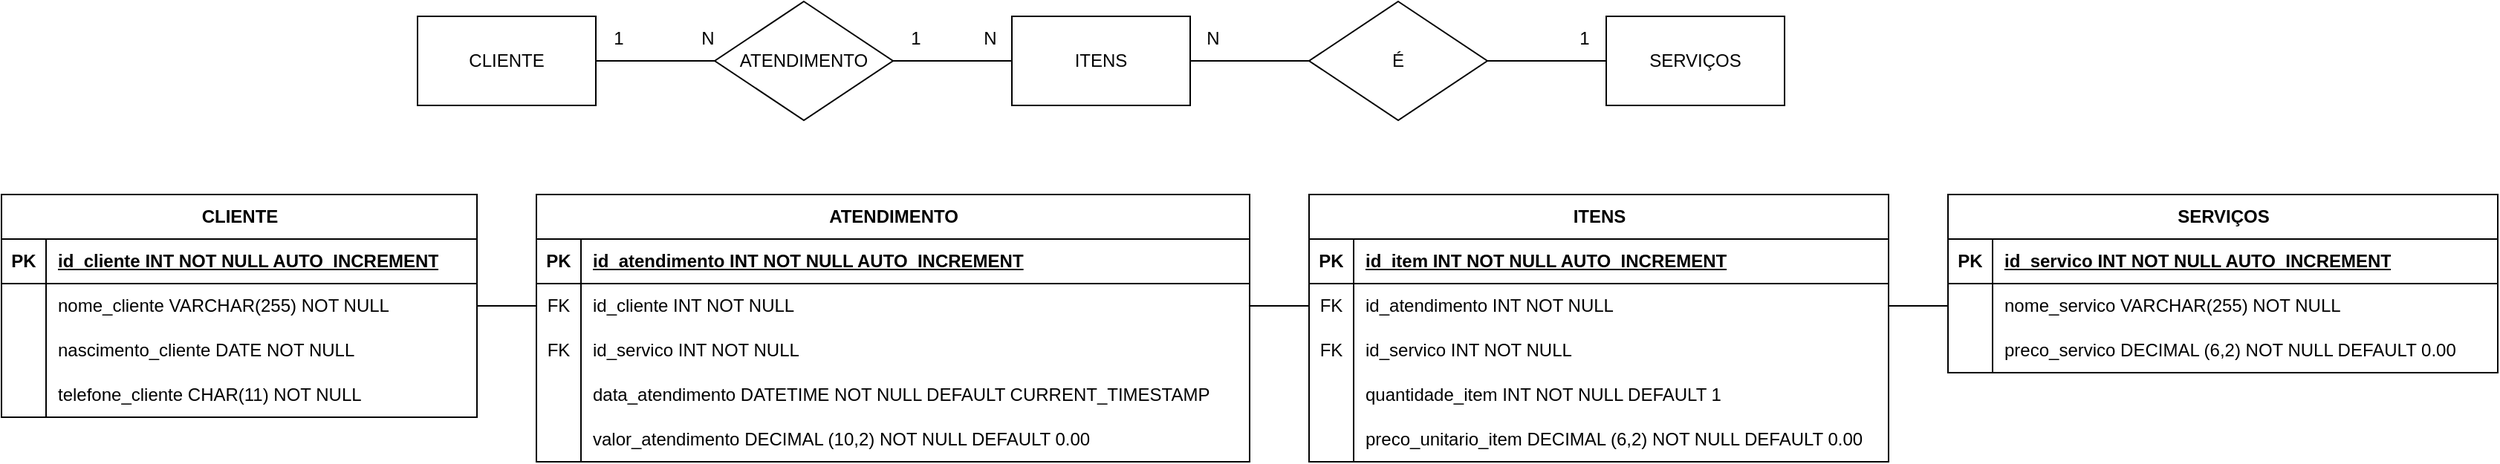 <mxfile version="24.7.5">
  <diagram name="Página-1" id="kSfSmnDuBOXMqO1M5vQX">
    <mxGraphModel dx="1733" dy="519" grid="1" gridSize="10" guides="1" tooltips="1" connect="1" arrows="1" fold="1" page="1" pageScale="1" pageWidth="827" pageHeight="1169" math="0" shadow="0">
      <root>
        <mxCell id="0" />
        <mxCell id="1" parent="0" />
        <mxCell id="hvA9nqk_0xzh0wkpXu9r-1" value="CLIENTE" style="rounded=0;whiteSpace=wrap;html=1;" parent="1" vertex="1">
          <mxGeometry x="120" y="80" width="120" height="60" as="geometry" />
        </mxCell>
        <mxCell id="hvA9nqk_0xzh0wkpXu9r-2" value="SERVIÇOS" style="rounded=0;whiteSpace=wrap;html=1;" parent="1" vertex="1">
          <mxGeometry x="920" y="80" width="120" height="60" as="geometry" />
        </mxCell>
        <mxCell id="akcFe8XNmVdOwuLe8Pir-12" style="edgeStyle=orthogonalEdgeStyle;rounded=0;orthogonalLoop=1;jettySize=auto;html=1;exitX=1;exitY=0.5;exitDx=0;exitDy=0;entryX=0;entryY=0.5;entryDx=0;entryDy=0;endArrow=none;endFill=0;" parent="1" source="hvA9nqk_0xzh0wkpXu9r-3" target="akcFe8XNmVdOwuLe8Pir-11" edge="1">
          <mxGeometry relative="1" as="geometry" />
        </mxCell>
        <mxCell id="hvA9nqk_0xzh0wkpXu9r-3" value="ATENDIMENTO" style="rhombus;whiteSpace=wrap;html=1;" parent="1" vertex="1">
          <mxGeometry x="320" y="70" width="120" height="80" as="geometry" />
        </mxCell>
        <mxCell id="hvA9nqk_0xzh0wkpXu9r-4" value="" style="endArrow=none;html=1;rounded=0;exitX=1;exitY=0.5;exitDx=0;exitDy=0;entryX=0;entryY=0.5;entryDx=0;entryDy=0;" parent="1" source="hvA9nqk_0xzh0wkpXu9r-1" target="hvA9nqk_0xzh0wkpXu9r-3" edge="1">
          <mxGeometry width="50" height="50" relative="1" as="geometry">
            <mxPoint x="390" y="300" as="sourcePoint" />
            <mxPoint x="440" y="250" as="targetPoint" />
          </mxGeometry>
        </mxCell>
        <mxCell id="hvA9nqk_0xzh0wkpXu9r-8" value="CLIENTE" style="shape=table;startSize=30;container=1;collapsible=1;childLayout=tableLayout;fixedRows=1;rowLines=0;fontStyle=1;align=center;resizeLast=1;html=1;" parent="1" vertex="1">
          <mxGeometry x="-160" y="200" width="320" height="150" as="geometry" />
        </mxCell>
        <mxCell id="hvA9nqk_0xzh0wkpXu9r-9" value="" style="shape=tableRow;horizontal=0;startSize=0;swimlaneHead=0;swimlaneBody=0;fillColor=none;collapsible=0;dropTarget=0;points=[[0,0.5],[1,0.5]];portConstraint=eastwest;top=0;left=0;right=0;bottom=1;" parent="hvA9nqk_0xzh0wkpXu9r-8" vertex="1">
          <mxGeometry y="30" width="320" height="30" as="geometry" />
        </mxCell>
        <mxCell id="hvA9nqk_0xzh0wkpXu9r-10" value="PK" style="shape=partialRectangle;connectable=0;fillColor=none;top=0;left=0;bottom=0;right=0;fontStyle=1;overflow=hidden;whiteSpace=wrap;html=1;" parent="hvA9nqk_0xzh0wkpXu9r-9" vertex="1">
          <mxGeometry width="30" height="30" as="geometry">
            <mxRectangle width="30" height="30" as="alternateBounds" />
          </mxGeometry>
        </mxCell>
        <mxCell id="hvA9nqk_0xzh0wkpXu9r-11" value="id_cliente INT NOT NULL AUTO_INCREMENT" style="shape=partialRectangle;connectable=0;fillColor=none;top=0;left=0;bottom=0;right=0;align=left;spacingLeft=6;fontStyle=5;overflow=hidden;whiteSpace=wrap;html=1;" parent="hvA9nqk_0xzh0wkpXu9r-9" vertex="1">
          <mxGeometry x="30" width="290" height="30" as="geometry">
            <mxRectangle width="290" height="30" as="alternateBounds" />
          </mxGeometry>
        </mxCell>
        <mxCell id="hvA9nqk_0xzh0wkpXu9r-12" value="" style="shape=tableRow;horizontal=0;startSize=0;swimlaneHead=0;swimlaneBody=0;fillColor=none;collapsible=0;dropTarget=0;points=[[0,0.5],[1,0.5]];portConstraint=eastwest;top=0;left=0;right=0;bottom=0;" parent="hvA9nqk_0xzh0wkpXu9r-8" vertex="1">
          <mxGeometry y="60" width="320" height="30" as="geometry" />
        </mxCell>
        <mxCell id="hvA9nqk_0xzh0wkpXu9r-13" value="" style="shape=partialRectangle;connectable=0;fillColor=none;top=0;left=0;bottom=0;right=0;editable=1;overflow=hidden;whiteSpace=wrap;html=1;" parent="hvA9nqk_0xzh0wkpXu9r-12" vertex="1">
          <mxGeometry width="30" height="30" as="geometry">
            <mxRectangle width="30" height="30" as="alternateBounds" />
          </mxGeometry>
        </mxCell>
        <mxCell id="hvA9nqk_0xzh0wkpXu9r-14" value="nome_cliente VARCHAR(255) NOT NULL" style="shape=partialRectangle;connectable=0;fillColor=none;top=0;left=0;bottom=0;right=0;align=left;spacingLeft=6;overflow=hidden;whiteSpace=wrap;html=1;" parent="hvA9nqk_0xzh0wkpXu9r-12" vertex="1">
          <mxGeometry x="30" width="290" height="30" as="geometry">
            <mxRectangle width="290" height="30" as="alternateBounds" />
          </mxGeometry>
        </mxCell>
        <mxCell id="hvA9nqk_0xzh0wkpXu9r-15" value="" style="shape=tableRow;horizontal=0;startSize=0;swimlaneHead=0;swimlaneBody=0;fillColor=none;collapsible=0;dropTarget=0;points=[[0,0.5],[1,0.5]];portConstraint=eastwest;top=0;left=0;right=0;bottom=0;" parent="hvA9nqk_0xzh0wkpXu9r-8" vertex="1">
          <mxGeometry y="90" width="320" height="30" as="geometry" />
        </mxCell>
        <mxCell id="hvA9nqk_0xzh0wkpXu9r-16" value="" style="shape=partialRectangle;connectable=0;fillColor=none;top=0;left=0;bottom=0;right=0;editable=1;overflow=hidden;whiteSpace=wrap;html=1;" parent="hvA9nqk_0xzh0wkpXu9r-15" vertex="1">
          <mxGeometry width="30" height="30" as="geometry">
            <mxRectangle width="30" height="30" as="alternateBounds" />
          </mxGeometry>
        </mxCell>
        <mxCell id="hvA9nqk_0xzh0wkpXu9r-17" value="nascimento_cliente DATE NOT NULL" style="shape=partialRectangle;connectable=0;fillColor=none;top=0;left=0;bottom=0;right=0;align=left;spacingLeft=6;overflow=hidden;whiteSpace=wrap;html=1;" parent="hvA9nqk_0xzh0wkpXu9r-15" vertex="1">
          <mxGeometry x="30" width="290" height="30" as="geometry">
            <mxRectangle width="290" height="30" as="alternateBounds" />
          </mxGeometry>
        </mxCell>
        <mxCell id="hvA9nqk_0xzh0wkpXu9r-18" value="" style="shape=tableRow;horizontal=0;startSize=0;swimlaneHead=0;swimlaneBody=0;fillColor=none;collapsible=0;dropTarget=0;points=[[0,0.5],[1,0.5]];portConstraint=eastwest;top=0;left=0;right=0;bottom=0;" parent="hvA9nqk_0xzh0wkpXu9r-8" vertex="1">
          <mxGeometry y="120" width="320" height="30" as="geometry" />
        </mxCell>
        <mxCell id="hvA9nqk_0xzh0wkpXu9r-19" value="" style="shape=partialRectangle;connectable=0;fillColor=none;top=0;left=0;bottom=0;right=0;editable=1;overflow=hidden;whiteSpace=wrap;html=1;" parent="hvA9nqk_0xzh0wkpXu9r-18" vertex="1">
          <mxGeometry width="30" height="30" as="geometry">
            <mxRectangle width="30" height="30" as="alternateBounds" />
          </mxGeometry>
        </mxCell>
        <mxCell id="hvA9nqk_0xzh0wkpXu9r-20" value="telefone_cliente CHAR(11) NOT NULL" style="shape=partialRectangle;connectable=0;fillColor=none;top=0;left=0;bottom=0;right=0;align=left;spacingLeft=6;overflow=hidden;whiteSpace=wrap;html=1;" parent="hvA9nqk_0xzh0wkpXu9r-18" vertex="1">
          <mxGeometry x="30" width="290" height="30" as="geometry">
            <mxRectangle width="290" height="30" as="alternateBounds" />
          </mxGeometry>
        </mxCell>
        <mxCell id="hvA9nqk_0xzh0wkpXu9r-21" value="ATENDIMENTO" style="shape=table;startSize=30;container=1;collapsible=1;childLayout=tableLayout;fixedRows=1;rowLines=0;fontStyle=1;align=center;resizeLast=1;html=1;" parent="1" vertex="1">
          <mxGeometry x="200" y="200" width="480" height="180" as="geometry" />
        </mxCell>
        <mxCell id="hvA9nqk_0xzh0wkpXu9r-22" value="" style="shape=tableRow;horizontal=0;startSize=0;swimlaneHead=0;swimlaneBody=0;fillColor=none;collapsible=0;dropTarget=0;points=[[0,0.5],[1,0.5]];portConstraint=eastwest;top=0;left=0;right=0;bottom=1;" parent="hvA9nqk_0xzh0wkpXu9r-21" vertex="1">
          <mxGeometry y="30" width="480" height="30" as="geometry" />
        </mxCell>
        <mxCell id="hvA9nqk_0xzh0wkpXu9r-23" value="PK" style="shape=partialRectangle;connectable=0;fillColor=none;top=0;left=0;bottom=0;right=0;fontStyle=1;overflow=hidden;whiteSpace=wrap;html=1;" parent="hvA9nqk_0xzh0wkpXu9r-22" vertex="1">
          <mxGeometry width="30" height="30" as="geometry">
            <mxRectangle width="30" height="30" as="alternateBounds" />
          </mxGeometry>
        </mxCell>
        <mxCell id="hvA9nqk_0xzh0wkpXu9r-24" value="id_atendimento INT NOT NULL AUTO_INCREMENT" style="shape=partialRectangle;connectable=0;fillColor=none;top=0;left=0;bottom=0;right=0;align=left;spacingLeft=6;fontStyle=5;overflow=hidden;whiteSpace=wrap;html=1;" parent="hvA9nqk_0xzh0wkpXu9r-22" vertex="1">
          <mxGeometry x="30" width="450" height="30" as="geometry">
            <mxRectangle width="450" height="30" as="alternateBounds" />
          </mxGeometry>
        </mxCell>
        <mxCell id="hvA9nqk_0xzh0wkpXu9r-25" value="" style="shape=tableRow;horizontal=0;startSize=0;swimlaneHead=0;swimlaneBody=0;fillColor=none;collapsible=0;dropTarget=0;points=[[0,0.5],[1,0.5]];portConstraint=eastwest;top=0;left=0;right=0;bottom=0;" parent="hvA9nqk_0xzh0wkpXu9r-21" vertex="1">
          <mxGeometry y="60" width="480" height="30" as="geometry" />
        </mxCell>
        <mxCell id="hvA9nqk_0xzh0wkpXu9r-26" value="FK" style="shape=partialRectangle;connectable=0;fillColor=none;top=0;left=0;bottom=0;right=0;editable=1;overflow=hidden;whiteSpace=wrap;html=1;" parent="hvA9nqk_0xzh0wkpXu9r-25" vertex="1">
          <mxGeometry width="30" height="30" as="geometry">
            <mxRectangle width="30" height="30" as="alternateBounds" />
          </mxGeometry>
        </mxCell>
        <mxCell id="hvA9nqk_0xzh0wkpXu9r-27" value="id_cliente INT NOT NULL" style="shape=partialRectangle;connectable=0;fillColor=none;top=0;left=0;bottom=0;right=0;align=left;spacingLeft=6;overflow=hidden;whiteSpace=wrap;html=1;" parent="hvA9nqk_0xzh0wkpXu9r-25" vertex="1">
          <mxGeometry x="30" width="450" height="30" as="geometry">
            <mxRectangle width="450" height="30" as="alternateBounds" />
          </mxGeometry>
        </mxCell>
        <mxCell id="hvA9nqk_0xzh0wkpXu9r-28" value="" style="shape=tableRow;horizontal=0;startSize=0;swimlaneHead=0;swimlaneBody=0;fillColor=none;collapsible=0;dropTarget=0;points=[[0,0.5],[1,0.5]];portConstraint=eastwest;top=0;left=0;right=0;bottom=0;" parent="hvA9nqk_0xzh0wkpXu9r-21" vertex="1">
          <mxGeometry y="90" width="480" height="30" as="geometry" />
        </mxCell>
        <mxCell id="hvA9nqk_0xzh0wkpXu9r-29" value="FK" style="shape=partialRectangle;connectable=0;fillColor=none;top=0;left=0;bottom=0;right=0;editable=1;overflow=hidden;whiteSpace=wrap;html=1;" parent="hvA9nqk_0xzh0wkpXu9r-28" vertex="1">
          <mxGeometry width="30" height="30" as="geometry">
            <mxRectangle width="30" height="30" as="alternateBounds" />
          </mxGeometry>
        </mxCell>
        <mxCell id="hvA9nqk_0xzh0wkpXu9r-30" value="id_servico INT NOT NULL" style="shape=partialRectangle;connectable=0;fillColor=none;top=0;left=0;bottom=0;right=0;align=left;spacingLeft=6;overflow=hidden;whiteSpace=wrap;html=1;" parent="hvA9nqk_0xzh0wkpXu9r-28" vertex="1">
          <mxGeometry x="30" width="450" height="30" as="geometry">
            <mxRectangle width="450" height="30" as="alternateBounds" />
          </mxGeometry>
        </mxCell>
        <mxCell id="hvA9nqk_0xzh0wkpXu9r-44" value="" style="shape=tableRow;horizontal=0;startSize=0;swimlaneHead=0;swimlaneBody=0;fillColor=none;collapsible=0;dropTarget=0;points=[[0,0.5],[1,0.5]];portConstraint=eastwest;top=0;left=0;right=0;bottom=0;" parent="hvA9nqk_0xzh0wkpXu9r-21" vertex="1">
          <mxGeometry y="120" width="480" height="30" as="geometry" />
        </mxCell>
        <mxCell id="hvA9nqk_0xzh0wkpXu9r-45" value="" style="shape=partialRectangle;connectable=0;fillColor=none;top=0;left=0;bottom=0;right=0;editable=1;overflow=hidden;whiteSpace=wrap;html=1;" parent="hvA9nqk_0xzh0wkpXu9r-44" vertex="1">
          <mxGeometry width="30" height="30" as="geometry">
            <mxRectangle width="30" height="30" as="alternateBounds" />
          </mxGeometry>
        </mxCell>
        <mxCell id="hvA9nqk_0xzh0wkpXu9r-46" value="data_atendimento DATETIME NOT NULL DEFAULT CURRENT_TIMESTAMP" style="shape=partialRectangle;connectable=0;fillColor=none;top=0;left=0;bottom=0;right=0;align=left;spacingLeft=6;overflow=hidden;whiteSpace=wrap;html=1;" parent="hvA9nqk_0xzh0wkpXu9r-44" vertex="1">
          <mxGeometry x="30" width="450" height="30" as="geometry">
            <mxRectangle width="450" height="30" as="alternateBounds" />
          </mxGeometry>
        </mxCell>
        <mxCell id="hvA9nqk_0xzh0wkpXu9r-49" value="" style="shape=tableRow;horizontal=0;startSize=0;swimlaneHead=0;swimlaneBody=0;fillColor=none;collapsible=0;dropTarget=0;points=[[0,0.5],[1,0.5]];portConstraint=eastwest;top=0;left=0;right=0;bottom=0;" parent="hvA9nqk_0xzh0wkpXu9r-21" vertex="1">
          <mxGeometry y="150" width="480" height="30" as="geometry" />
        </mxCell>
        <mxCell id="hvA9nqk_0xzh0wkpXu9r-50" value="" style="shape=partialRectangle;connectable=0;fillColor=none;top=0;left=0;bottom=0;right=0;editable=1;overflow=hidden;whiteSpace=wrap;html=1;" parent="hvA9nqk_0xzh0wkpXu9r-49" vertex="1">
          <mxGeometry width="30" height="30" as="geometry">
            <mxRectangle width="30" height="30" as="alternateBounds" />
          </mxGeometry>
        </mxCell>
        <mxCell id="hvA9nqk_0xzh0wkpXu9r-51" value="valor_atendimento DECIMAL (10,2) NOT NULL DEFAULT 0.00" style="shape=partialRectangle;connectable=0;fillColor=none;top=0;left=0;bottom=0;right=0;align=left;spacingLeft=6;overflow=hidden;whiteSpace=wrap;html=1;" parent="hvA9nqk_0xzh0wkpXu9r-49" vertex="1">
          <mxGeometry x="30" width="450" height="30" as="geometry">
            <mxRectangle width="450" height="30" as="alternateBounds" />
          </mxGeometry>
        </mxCell>
        <mxCell id="hvA9nqk_0xzh0wkpXu9r-34" value="ITENS" style="shape=table;startSize=30;container=1;collapsible=1;childLayout=tableLayout;fixedRows=1;rowLines=0;fontStyle=1;align=center;resizeLast=1;html=1;" parent="1" vertex="1">
          <mxGeometry x="720" y="200" width="390" height="180" as="geometry" />
        </mxCell>
        <mxCell id="hvA9nqk_0xzh0wkpXu9r-35" value="" style="shape=tableRow;horizontal=0;startSize=0;swimlaneHead=0;swimlaneBody=0;fillColor=none;collapsible=0;dropTarget=0;points=[[0,0.5],[1,0.5]];portConstraint=eastwest;top=0;left=0;right=0;bottom=1;" parent="hvA9nqk_0xzh0wkpXu9r-34" vertex="1">
          <mxGeometry y="30" width="390" height="30" as="geometry" />
        </mxCell>
        <mxCell id="hvA9nqk_0xzh0wkpXu9r-36" value="PK" style="shape=partialRectangle;connectable=0;fillColor=none;top=0;left=0;bottom=0;right=0;fontStyle=1;overflow=hidden;whiteSpace=wrap;html=1;" parent="hvA9nqk_0xzh0wkpXu9r-35" vertex="1">
          <mxGeometry width="30" height="30" as="geometry">
            <mxRectangle width="30" height="30" as="alternateBounds" />
          </mxGeometry>
        </mxCell>
        <mxCell id="hvA9nqk_0xzh0wkpXu9r-37" value="id_item INT NOT NULL AUTO_INCREMENT" style="shape=partialRectangle;connectable=0;fillColor=none;top=0;left=0;bottom=0;right=0;align=left;spacingLeft=6;fontStyle=5;overflow=hidden;whiteSpace=wrap;html=1;" parent="hvA9nqk_0xzh0wkpXu9r-35" vertex="1">
          <mxGeometry x="30" width="360" height="30" as="geometry">
            <mxRectangle width="360" height="30" as="alternateBounds" />
          </mxGeometry>
        </mxCell>
        <mxCell id="hvA9nqk_0xzh0wkpXu9r-38" value="" style="shape=tableRow;horizontal=0;startSize=0;swimlaneHead=0;swimlaneBody=0;fillColor=none;collapsible=0;dropTarget=0;points=[[0,0.5],[1,0.5]];portConstraint=eastwest;top=0;left=0;right=0;bottom=0;" parent="hvA9nqk_0xzh0wkpXu9r-34" vertex="1">
          <mxGeometry y="60" width="390" height="30" as="geometry" />
        </mxCell>
        <mxCell id="hvA9nqk_0xzh0wkpXu9r-39" value="FK" style="shape=partialRectangle;connectable=0;fillColor=none;top=0;left=0;bottom=0;right=0;editable=1;overflow=hidden;whiteSpace=wrap;html=1;" parent="hvA9nqk_0xzh0wkpXu9r-38" vertex="1">
          <mxGeometry width="30" height="30" as="geometry">
            <mxRectangle width="30" height="30" as="alternateBounds" />
          </mxGeometry>
        </mxCell>
        <mxCell id="hvA9nqk_0xzh0wkpXu9r-40" value="id_atendimento INT NOT NULL" style="shape=partialRectangle;connectable=0;fillColor=none;top=0;left=0;bottom=0;right=0;align=left;spacingLeft=6;overflow=hidden;whiteSpace=wrap;html=1;" parent="hvA9nqk_0xzh0wkpXu9r-38" vertex="1">
          <mxGeometry x="30" width="360" height="30" as="geometry">
            <mxRectangle width="360" height="30" as="alternateBounds" />
          </mxGeometry>
        </mxCell>
        <mxCell id="hvA9nqk_0xzh0wkpXu9r-41" value="" style="shape=tableRow;horizontal=0;startSize=0;swimlaneHead=0;swimlaneBody=0;fillColor=none;collapsible=0;dropTarget=0;points=[[0,0.5],[1,0.5]];portConstraint=eastwest;top=0;left=0;right=0;bottom=0;" parent="hvA9nqk_0xzh0wkpXu9r-34" vertex="1">
          <mxGeometry y="90" width="390" height="30" as="geometry" />
        </mxCell>
        <mxCell id="hvA9nqk_0xzh0wkpXu9r-42" value="FK" style="shape=partialRectangle;connectable=0;fillColor=none;top=0;left=0;bottom=0;right=0;editable=1;overflow=hidden;whiteSpace=wrap;html=1;" parent="hvA9nqk_0xzh0wkpXu9r-41" vertex="1">
          <mxGeometry width="30" height="30" as="geometry">
            <mxRectangle width="30" height="30" as="alternateBounds" />
          </mxGeometry>
        </mxCell>
        <mxCell id="hvA9nqk_0xzh0wkpXu9r-43" value="id_servico INT NOT NULL" style="shape=partialRectangle;connectable=0;fillColor=none;top=0;left=0;bottom=0;right=0;align=left;spacingLeft=6;overflow=hidden;whiteSpace=wrap;html=1;" parent="hvA9nqk_0xzh0wkpXu9r-41" vertex="1">
          <mxGeometry x="30" width="360" height="30" as="geometry">
            <mxRectangle width="360" height="30" as="alternateBounds" />
          </mxGeometry>
        </mxCell>
        <mxCell id="akcFe8XNmVdOwuLe8Pir-17" value="" style="shape=tableRow;horizontal=0;startSize=0;swimlaneHead=0;swimlaneBody=0;fillColor=none;collapsible=0;dropTarget=0;points=[[0,0.5],[1,0.5]];portConstraint=eastwest;top=0;left=0;right=0;bottom=0;" parent="hvA9nqk_0xzh0wkpXu9r-34" vertex="1">
          <mxGeometry y="120" width="390" height="30" as="geometry" />
        </mxCell>
        <mxCell id="akcFe8XNmVdOwuLe8Pir-18" value="" style="shape=partialRectangle;connectable=0;fillColor=none;top=0;left=0;bottom=0;right=0;editable=1;overflow=hidden;whiteSpace=wrap;html=1;" parent="akcFe8XNmVdOwuLe8Pir-17" vertex="1">
          <mxGeometry width="30" height="30" as="geometry">
            <mxRectangle width="30" height="30" as="alternateBounds" />
          </mxGeometry>
        </mxCell>
        <mxCell id="akcFe8XNmVdOwuLe8Pir-19" value="quantidade_item INT NOT NULL DEFAULT 1" style="shape=partialRectangle;connectable=0;fillColor=none;top=0;left=0;bottom=0;right=0;align=left;spacingLeft=6;overflow=hidden;whiteSpace=wrap;html=1;" parent="akcFe8XNmVdOwuLe8Pir-17" vertex="1">
          <mxGeometry x="30" width="360" height="30" as="geometry">
            <mxRectangle width="360" height="30" as="alternateBounds" />
          </mxGeometry>
        </mxCell>
        <mxCell id="akcFe8XNmVdOwuLe8Pir-20" value="" style="shape=tableRow;horizontal=0;startSize=0;swimlaneHead=0;swimlaneBody=0;fillColor=none;collapsible=0;dropTarget=0;points=[[0,0.5],[1,0.5]];portConstraint=eastwest;top=0;left=0;right=0;bottom=0;" parent="hvA9nqk_0xzh0wkpXu9r-34" vertex="1">
          <mxGeometry y="150" width="390" height="30" as="geometry" />
        </mxCell>
        <mxCell id="akcFe8XNmVdOwuLe8Pir-21" value="" style="shape=partialRectangle;connectable=0;fillColor=none;top=0;left=0;bottom=0;right=0;editable=1;overflow=hidden;whiteSpace=wrap;html=1;" parent="akcFe8XNmVdOwuLe8Pir-20" vertex="1">
          <mxGeometry width="30" height="30" as="geometry">
            <mxRectangle width="30" height="30" as="alternateBounds" />
          </mxGeometry>
        </mxCell>
        <mxCell id="akcFe8XNmVdOwuLe8Pir-22" value="preco_unitario_item DECIMAL (6,2) NOT NULL DEFAULT 0.00" style="shape=partialRectangle;connectable=0;fillColor=none;top=0;left=0;bottom=0;right=0;align=left;spacingLeft=6;overflow=hidden;whiteSpace=wrap;html=1;" parent="akcFe8XNmVdOwuLe8Pir-20" vertex="1">
          <mxGeometry x="30" width="360" height="30" as="geometry">
            <mxRectangle width="360" height="30" as="alternateBounds" />
          </mxGeometry>
        </mxCell>
        <mxCell id="hvA9nqk_0xzh0wkpXu9r-55" style="edgeStyle=orthogonalEdgeStyle;rounded=0;orthogonalLoop=1;jettySize=auto;html=1;exitX=1;exitY=0.5;exitDx=0;exitDy=0;entryX=0;entryY=0.5;entryDx=0;entryDy=0;endArrow=none;endFill=0;" parent="1" source="hvA9nqk_0xzh0wkpXu9r-12" target="hvA9nqk_0xzh0wkpXu9r-25" edge="1">
          <mxGeometry relative="1" as="geometry" />
        </mxCell>
        <mxCell id="akcFe8XNmVdOwuLe8Pir-1" value="SERVIÇOS" style="shape=table;startSize=30;container=1;collapsible=1;childLayout=tableLayout;fixedRows=1;rowLines=0;fontStyle=1;align=center;resizeLast=1;html=1;" parent="1" vertex="1">
          <mxGeometry x="1150" y="200" width="370" height="120" as="geometry" />
        </mxCell>
        <mxCell id="akcFe8XNmVdOwuLe8Pir-2" value="" style="shape=tableRow;horizontal=0;startSize=0;swimlaneHead=0;swimlaneBody=0;fillColor=none;collapsible=0;dropTarget=0;points=[[0,0.5],[1,0.5]];portConstraint=eastwest;top=0;left=0;right=0;bottom=1;" parent="akcFe8XNmVdOwuLe8Pir-1" vertex="1">
          <mxGeometry y="30" width="370" height="30" as="geometry" />
        </mxCell>
        <mxCell id="akcFe8XNmVdOwuLe8Pir-3" value="PK" style="shape=partialRectangle;connectable=0;fillColor=none;top=0;left=0;bottom=0;right=0;fontStyle=1;overflow=hidden;whiteSpace=wrap;html=1;" parent="akcFe8XNmVdOwuLe8Pir-2" vertex="1">
          <mxGeometry width="30" height="30" as="geometry">
            <mxRectangle width="30" height="30" as="alternateBounds" />
          </mxGeometry>
        </mxCell>
        <mxCell id="akcFe8XNmVdOwuLe8Pir-4" value="id_servico INT NOT NULL AUTO_INCREMENT" style="shape=partialRectangle;connectable=0;fillColor=none;top=0;left=0;bottom=0;right=0;align=left;spacingLeft=6;fontStyle=5;overflow=hidden;whiteSpace=wrap;html=1;" parent="akcFe8XNmVdOwuLe8Pir-2" vertex="1">
          <mxGeometry x="30" width="340" height="30" as="geometry">
            <mxRectangle width="340" height="30" as="alternateBounds" />
          </mxGeometry>
        </mxCell>
        <mxCell id="akcFe8XNmVdOwuLe8Pir-5" value="" style="shape=tableRow;horizontal=0;startSize=0;swimlaneHead=0;swimlaneBody=0;fillColor=none;collapsible=0;dropTarget=0;points=[[0,0.5],[1,0.5]];portConstraint=eastwest;top=0;left=0;right=0;bottom=0;" parent="akcFe8XNmVdOwuLe8Pir-1" vertex="1">
          <mxGeometry y="60" width="370" height="30" as="geometry" />
        </mxCell>
        <mxCell id="akcFe8XNmVdOwuLe8Pir-6" value="" style="shape=partialRectangle;connectable=0;fillColor=none;top=0;left=0;bottom=0;right=0;editable=1;overflow=hidden;whiteSpace=wrap;html=1;" parent="akcFe8XNmVdOwuLe8Pir-5" vertex="1">
          <mxGeometry width="30" height="30" as="geometry">
            <mxRectangle width="30" height="30" as="alternateBounds" />
          </mxGeometry>
        </mxCell>
        <mxCell id="akcFe8XNmVdOwuLe8Pir-7" value="nome_servico VARCHAR(255) NOT NULL" style="shape=partialRectangle;connectable=0;fillColor=none;top=0;left=0;bottom=0;right=0;align=left;spacingLeft=6;overflow=hidden;whiteSpace=wrap;html=1;" parent="akcFe8XNmVdOwuLe8Pir-5" vertex="1">
          <mxGeometry x="30" width="340" height="30" as="geometry">
            <mxRectangle width="340" height="30" as="alternateBounds" />
          </mxGeometry>
        </mxCell>
        <mxCell id="akcFe8XNmVdOwuLe8Pir-8" value="" style="shape=tableRow;horizontal=0;startSize=0;swimlaneHead=0;swimlaneBody=0;fillColor=none;collapsible=0;dropTarget=0;points=[[0,0.5],[1,0.5]];portConstraint=eastwest;top=0;left=0;right=0;bottom=0;" parent="akcFe8XNmVdOwuLe8Pir-1" vertex="1">
          <mxGeometry y="90" width="370" height="30" as="geometry" />
        </mxCell>
        <mxCell id="akcFe8XNmVdOwuLe8Pir-9" value="" style="shape=partialRectangle;connectable=0;fillColor=none;top=0;left=0;bottom=0;right=0;editable=1;overflow=hidden;whiteSpace=wrap;html=1;" parent="akcFe8XNmVdOwuLe8Pir-8" vertex="1">
          <mxGeometry width="30" height="30" as="geometry">
            <mxRectangle width="30" height="30" as="alternateBounds" />
          </mxGeometry>
        </mxCell>
        <mxCell id="akcFe8XNmVdOwuLe8Pir-10" value="preco_servico DECIMAL (6,2) NOT NULL DEFAULT 0.00" style="shape=partialRectangle;connectable=0;fillColor=none;top=0;left=0;bottom=0;right=0;align=left;spacingLeft=6;overflow=hidden;whiteSpace=wrap;html=1;" parent="akcFe8XNmVdOwuLe8Pir-8" vertex="1">
          <mxGeometry x="30" width="340" height="30" as="geometry">
            <mxRectangle width="340" height="30" as="alternateBounds" />
          </mxGeometry>
        </mxCell>
        <mxCell id="akcFe8XNmVdOwuLe8Pir-11" value="ITENS" style="rounded=0;whiteSpace=wrap;html=1;" parent="1" vertex="1">
          <mxGeometry x="520" y="80" width="120" height="60" as="geometry" />
        </mxCell>
        <mxCell id="akcFe8XNmVdOwuLe8Pir-25" style="edgeStyle=orthogonalEdgeStyle;rounded=0;orthogonalLoop=1;jettySize=auto;html=1;exitX=1;exitY=0.5;exitDx=0;exitDy=0;entryX=0;entryY=0.5;entryDx=0;entryDy=0;endArrow=none;endFill=0;" parent="1" source="hvA9nqk_0xzh0wkpXu9r-25" target="hvA9nqk_0xzh0wkpXu9r-38" edge="1">
          <mxGeometry relative="1" as="geometry" />
        </mxCell>
        <mxCell id="akcFe8XNmVdOwuLe8Pir-26" style="edgeStyle=orthogonalEdgeStyle;rounded=0;orthogonalLoop=1;jettySize=auto;html=1;exitX=1;exitY=0.5;exitDx=0;exitDy=0;entryX=0;entryY=0.5;entryDx=0;entryDy=0;endArrow=none;endFill=0;" parent="1" source="hvA9nqk_0xzh0wkpXu9r-38" target="akcFe8XNmVdOwuLe8Pir-5" edge="1">
          <mxGeometry relative="1" as="geometry" />
        </mxCell>
        <mxCell id="akcFe8XNmVdOwuLe8Pir-27" value="1" style="text;html=1;align=center;verticalAlign=middle;resizable=0;points=[];autosize=1;strokeColor=none;fillColor=none;" parent="1" vertex="1">
          <mxGeometry x="240" y="80" width="30" height="30" as="geometry" />
        </mxCell>
        <mxCell id="akcFe8XNmVdOwuLe8Pir-28" value="N" style="text;html=1;align=center;verticalAlign=middle;resizable=0;points=[];autosize=1;strokeColor=none;fillColor=none;" parent="1" vertex="1">
          <mxGeometry x="300" y="80" width="30" height="30" as="geometry" />
        </mxCell>
        <mxCell id="akcFe8XNmVdOwuLe8Pir-29" value="1" style="text;html=1;align=center;verticalAlign=middle;resizable=0;points=[];autosize=1;strokeColor=none;fillColor=none;" parent="1" vertex="1">
          <mxGeometry x="440" y="80" width="30" height="30" as="geometry" />
        </mxCell>
        <mxCell id="akcFe8XNmVdOwuLe8Pir-30" value="N" style="text;html=1;align=center;verticalAlign=middle;resizable=0;points=[];autosize=1;strokeColor=none;fillColor=none;" parent="1" vertex="1">
          <mxGeometry x="490" y="80" width="30" height="30" as="geometry" />
        </mxCell>
        <mxCell id="JyVcBTXZL3SmS3OLU5TT-1" value="N" style="text;html=1;align=center;verticalAlign=middle;resizable=0;points=[];autosize=1;strokeColor=none;fillColor=none;" vertex="1" parent="1">
          <mxGeometry x="640" y="80" width="30" height="30" as="geometry" />
        </mxCell>
        <mxCell id="JyVcBTXZL3SmS3OLU5TT-2" value="1" style="text;html=1;align=center;verticalAlign=middle;resizable=0;points=[];autosize=1;strokeColor=none;fillColor=none;" vertex="1" parent="1">
          <mxGeometry x="890" y="80" width="30" height="30" as="geometry" />
        </mxCell>
        <mxCell id="JyVcBTXZL3SmS3OLU5TT-3" value="É" style="rhombus;whiteSpace=wrap;html=1;" vertex="1" parent="1">
          <mxGeometry x="720" y="70" width="120" height="80" as="geometry" />
        </mxCell>
        <mxCell id="JyVcBTXZL3SmS3OLU5TT-4" value="" style="endArrow=none;html=1;rounded=0;exitX=1;exitY=0.5;exitDx=0;exitDy=0;entryX=0;entryY=0.5;entryDx=0;entryDy=0;" edge="1" parent="1">
          <mxGeometry width="50" height="50" relative="1" as="geometry">
            <mxPoint x="640" y="110" as="sourcePoint" />
            <mxPoint x="720" y="110" as="targetPoint" />
          </mxGeometry>
        </mxCell>
        <mxCell id="JyVcBTXZL3SmS3OLU5TT-5" style="edgeStyle=orthogonalEdgeStyle;rounded=0;orthogonalLoop=1;jettySize=auto;html=1;exitX=1;exitY=0.5;exitDx=0;exitDy=0;entryX=0;entryY=0.5;entryDx=0;entryDy=0;endArrow=none;endFill=0;" edge="1" parent="1">
          <mxGeometry relative="1" as="geometry">
            <mxPoint x="840" y="110" as="sourcePoint" />
            <mxPoint x="920" y="110" as="targetPoint" />
          </mxGeometry>
        </mxCell>
      </root>
    </mxGraphModel>
  </diagram>
</mxfile>
